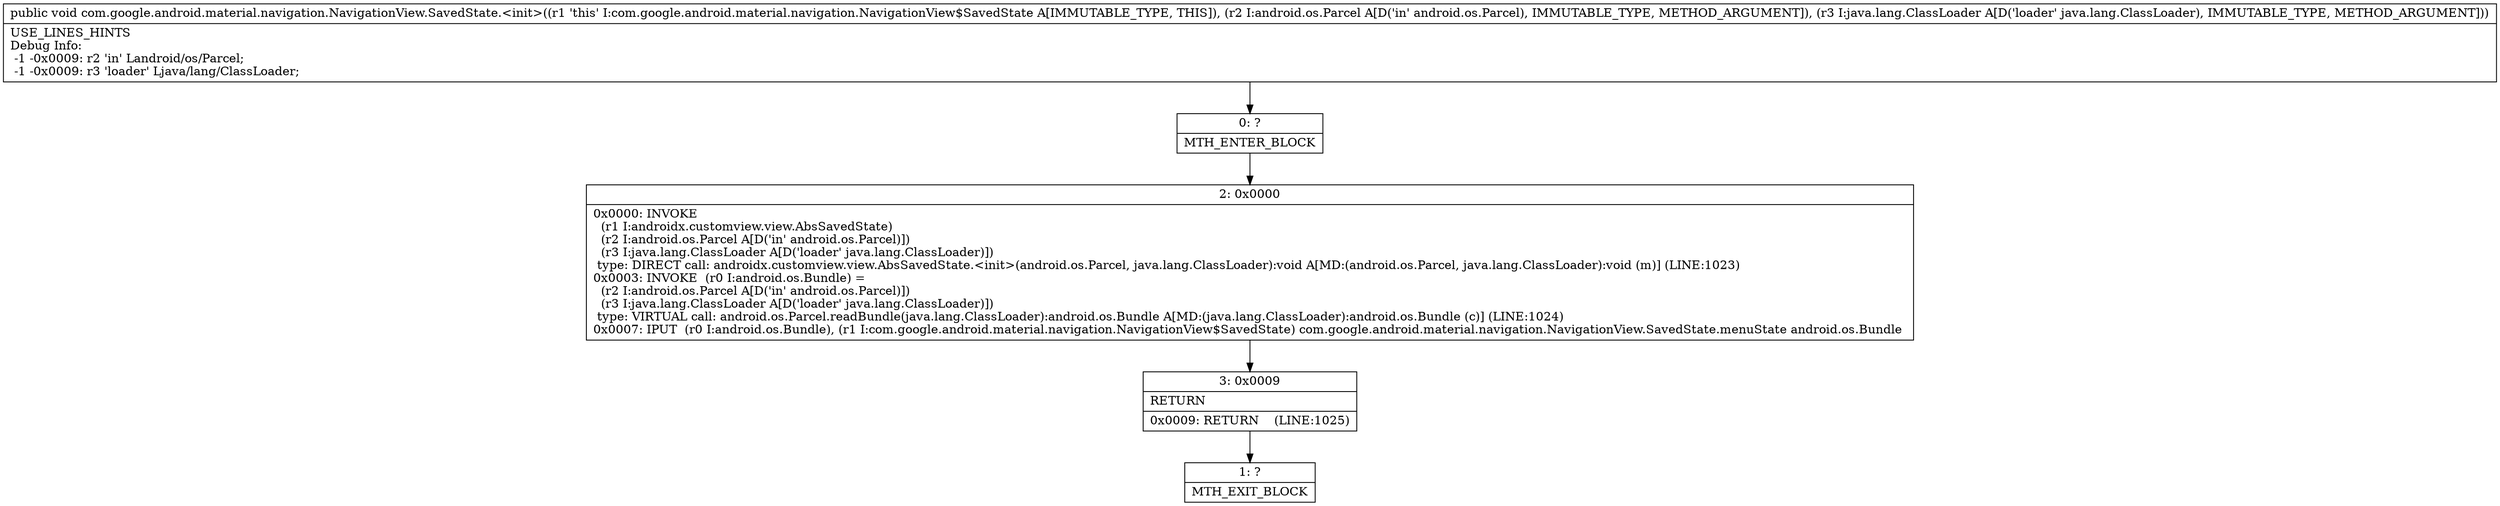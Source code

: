 digraph "CFG forcom.google.android.material.navigation.NavigationView.SavedState.\<init\>(Landroid\/os\/Parcel;Ljava\/lang\/ClassLoader;)V" {
Node_0 [shape=record,label="{0\:\ ?|MTH_ENTER_BLOCK\l}"];
Node_2 [shape=record,label="{2\:\ 0x0000|0x0000: INVOKE  \l  (r1 I:androidx.customview.view.AbsSavedState)\l  (r2 I:android.os.Parcel A[D('in' android.os.Parcel)])\l  (r3 I:java.lang.ClassLoader A[D('loader' java.lang.ClassLoader)])\l type: DIRECT call: androidx.customview.view.AbsSavedState.\<init\>(android.os.Parcel, java.lang.ClassLoader):void A[MD:(android.os.Parcel, java.lang.ClassLoader):void (m)] (LINE:1023)\l0x0003: INVOKE  (r0 I:android.os.Bundle) = \l  (r2 I:android.os.Parcel A[D('in' android.os.Parcel)])\l  (r3 I:java.lang.ClassLoader A[D('loader' java.lang.ClassLoader)])\l type: VIRTUAL call: android.os.Parcel.readBundle(java.lang.ClassLoader):android.os.Bundle A[MD:(java.lang.ClassLoader):android.os.Bundle (c)] (LINE:1024)\l0x0007: IPUT  (r0 I:android.os.Bundle), (r1 I:com.google.android.material.navigation.NavigationView$SavedState) com.google.android.material.navigation.NavigationView.SavedState.menuState android.os.Bundle \l}"];
Node_3 [shape=record,label="{3\:\ 0x0009|RETURN\l|0x0009: RETURN    (LINE:1025)\l}"];
Node_1 [shape=record,label="{1\:\ ?|MTH_EXIT_BLOCK\l}"];
MethodNode[shape=record,label="{public void com.google.android.material.navigation.NavigationView.SavedState.\<init\>((r1 'this' I:com.google.android.material.navigation.NavigationView$SavedState A[IMMUTABLE_TYPE, THIS]), (r2 I:android.os.Parcel A[D('in' android.os.Parcel), IMMUTABLE_TYPE, METHOD_ARGUMENT]), (r3 I:java.lang.ClassLoader A[D('loader' java.lang.ClassLoader), IMMUTABLE_TYPE, METHOD_ARGUMENT]))  | USE_LINES_HINTS\lDebug Info:\l  \-1 \-0x0009: r2 'in' Landroid\/os\/Parcel;\l  \-1 \-0x0009: r3 'loader' Ljava\/lang\/ClassLoader;\l}"];
MethodNode -> Node_0;Node_0 -> Node_2;
Node_2 -> Node_3;
Node_3 -> Node_1;
}

